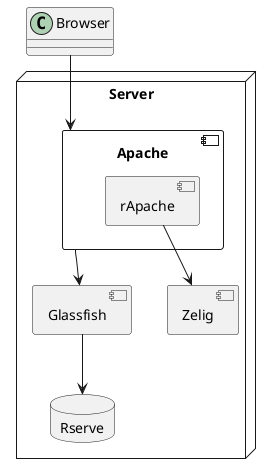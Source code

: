 //http://plantuml.com/component.html#Component
@startuml

node "Server" {
  component "Apache" {
    component "rApache" {
    }
  }
  component "Glassfish" {
  }
  Apache --> Glassfish
  database "Rserve" {
  }
  component "Zelig" {
  }
}

Browser --> Apache
rApache --> Zelig

Glassfish --> Rserve

@enduml
